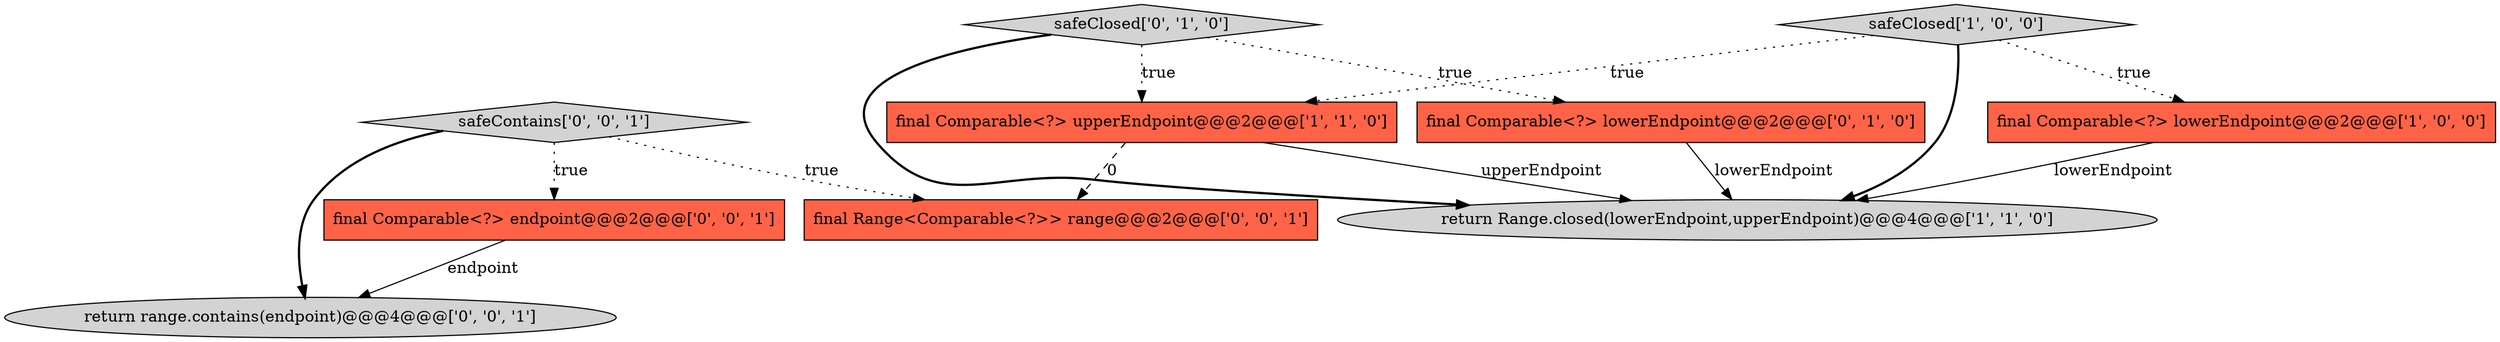 digraph {
3 [style = filled, label = "safeClosed['1', '0', '0']", fillcolor = lightgray, shape = diamond image = "AAA0AAABBB1BBB"];
8 [style = filled, label = "final Comparable<?> endpoint@@@2@@@['0', '0', '1']", fillcolor = tomato, shape = box image = "AAA0AAABBB3BBB"];
5 [style = filled, label = "safeClosed['0', '1', '0']", fillcolor = lightgray, shape = diamond image = "AAA0AAABBB2BBB"];
6 [style = filled, label = "safeContains['0', '0', '1']", fillcolor = lightgray, shape = diamond image = "AAA0AAABBB3BBB"];
2 [style = filled, label = "final Comparable<?> upperEndpoint@@@2@@@['1', '1', '0']", fillcolor = tomato, shape = box image = "AAA0AAABBB1BBB"];
9 [style = filled, label = "final Range<Comparable<?>> range@@@2@@@['0', '0', '1']", fillcolor = tomato, shape = box image = "AAA0AAABBB3BBB"];
1 [style = filled, label = "final Comparable<?> lowerEndpoint@@@2@@@['1', '0', '0']", fillcolor = tomato, shape = box image = "AAA0AAABBB1BBB"];
4 [style = filled, label = "final Comparable<?> lowerEndpoint@@@2@@@['0', '1', '0']", fillcolor = tomato, shape = box image = "AAA0AAABBB2BBB"];
0 [style = filled, label = "return Range.closed(lowerEndpoint,upperEndpoint)@@@4@@@['1', '1', '0']", fillcolor = lightgray, shape = ellipse image = "AAA0AAABBB1BBB"];
7 [style = filled, label = "return range.contains(endpoint)@@@4@@@['0', '0', '1']", fillcolor = lightgray, shape = ellipse image = "AAA0AAABBB3BBB"];
3->0 [style = bold, label=""];
2->0 [style = solid, label="upperEndpoint"];
8->7 [style = solid, label="endpoint"];
4->0 [style = solid, label="lowerEndpoint"];
6->7 [style = bold, label=""];
5->0 [style = bold, label=""];
6->9 [style = dotted, label="true"];
1->0 [style = solid, label="lowerEndpoint"];
2->9 [style = dashed, label="0"];
6->8 [style = dotted, label="true"];
3->1 [style = dotted, label="true"];
5->4 [style = dotted, label="true"];
3->2 [style = dotted, label="true"];
5->2 [style = dotted, label="true"];
}
